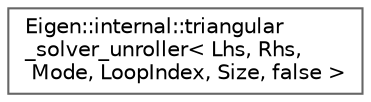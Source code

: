 digraph "Graphical Class Hierarchy"
{
 // LATEX_PDF_SIZE
  bgcolor="transparent";
  edge [fontname=Helvetica,fontsize=10,labelfontname=Helvetica,labelfontsize=10];
  node [fontname=Helvetica,fontsize=10,shape=box,height=0.2,width=0.4];
  rankdir="LR";
  Node0 [id="Node000000",label="Eigen::internal::triangular\l_solver_unroller\< Lhs, Rhs,\l Mode, LoopIndex, Size, false \>",height=0.2,width=0.4,color="grey40", fillcolor="white", style="filled",URL="$structEigen_1_1internal_1_1triangular__solver__unroller_3_01Lhs_00_01Rhs_00_01Mode_00_01LoopIndex_00_01Size_00_01false_01_4.html",tooltip=" "];
}
